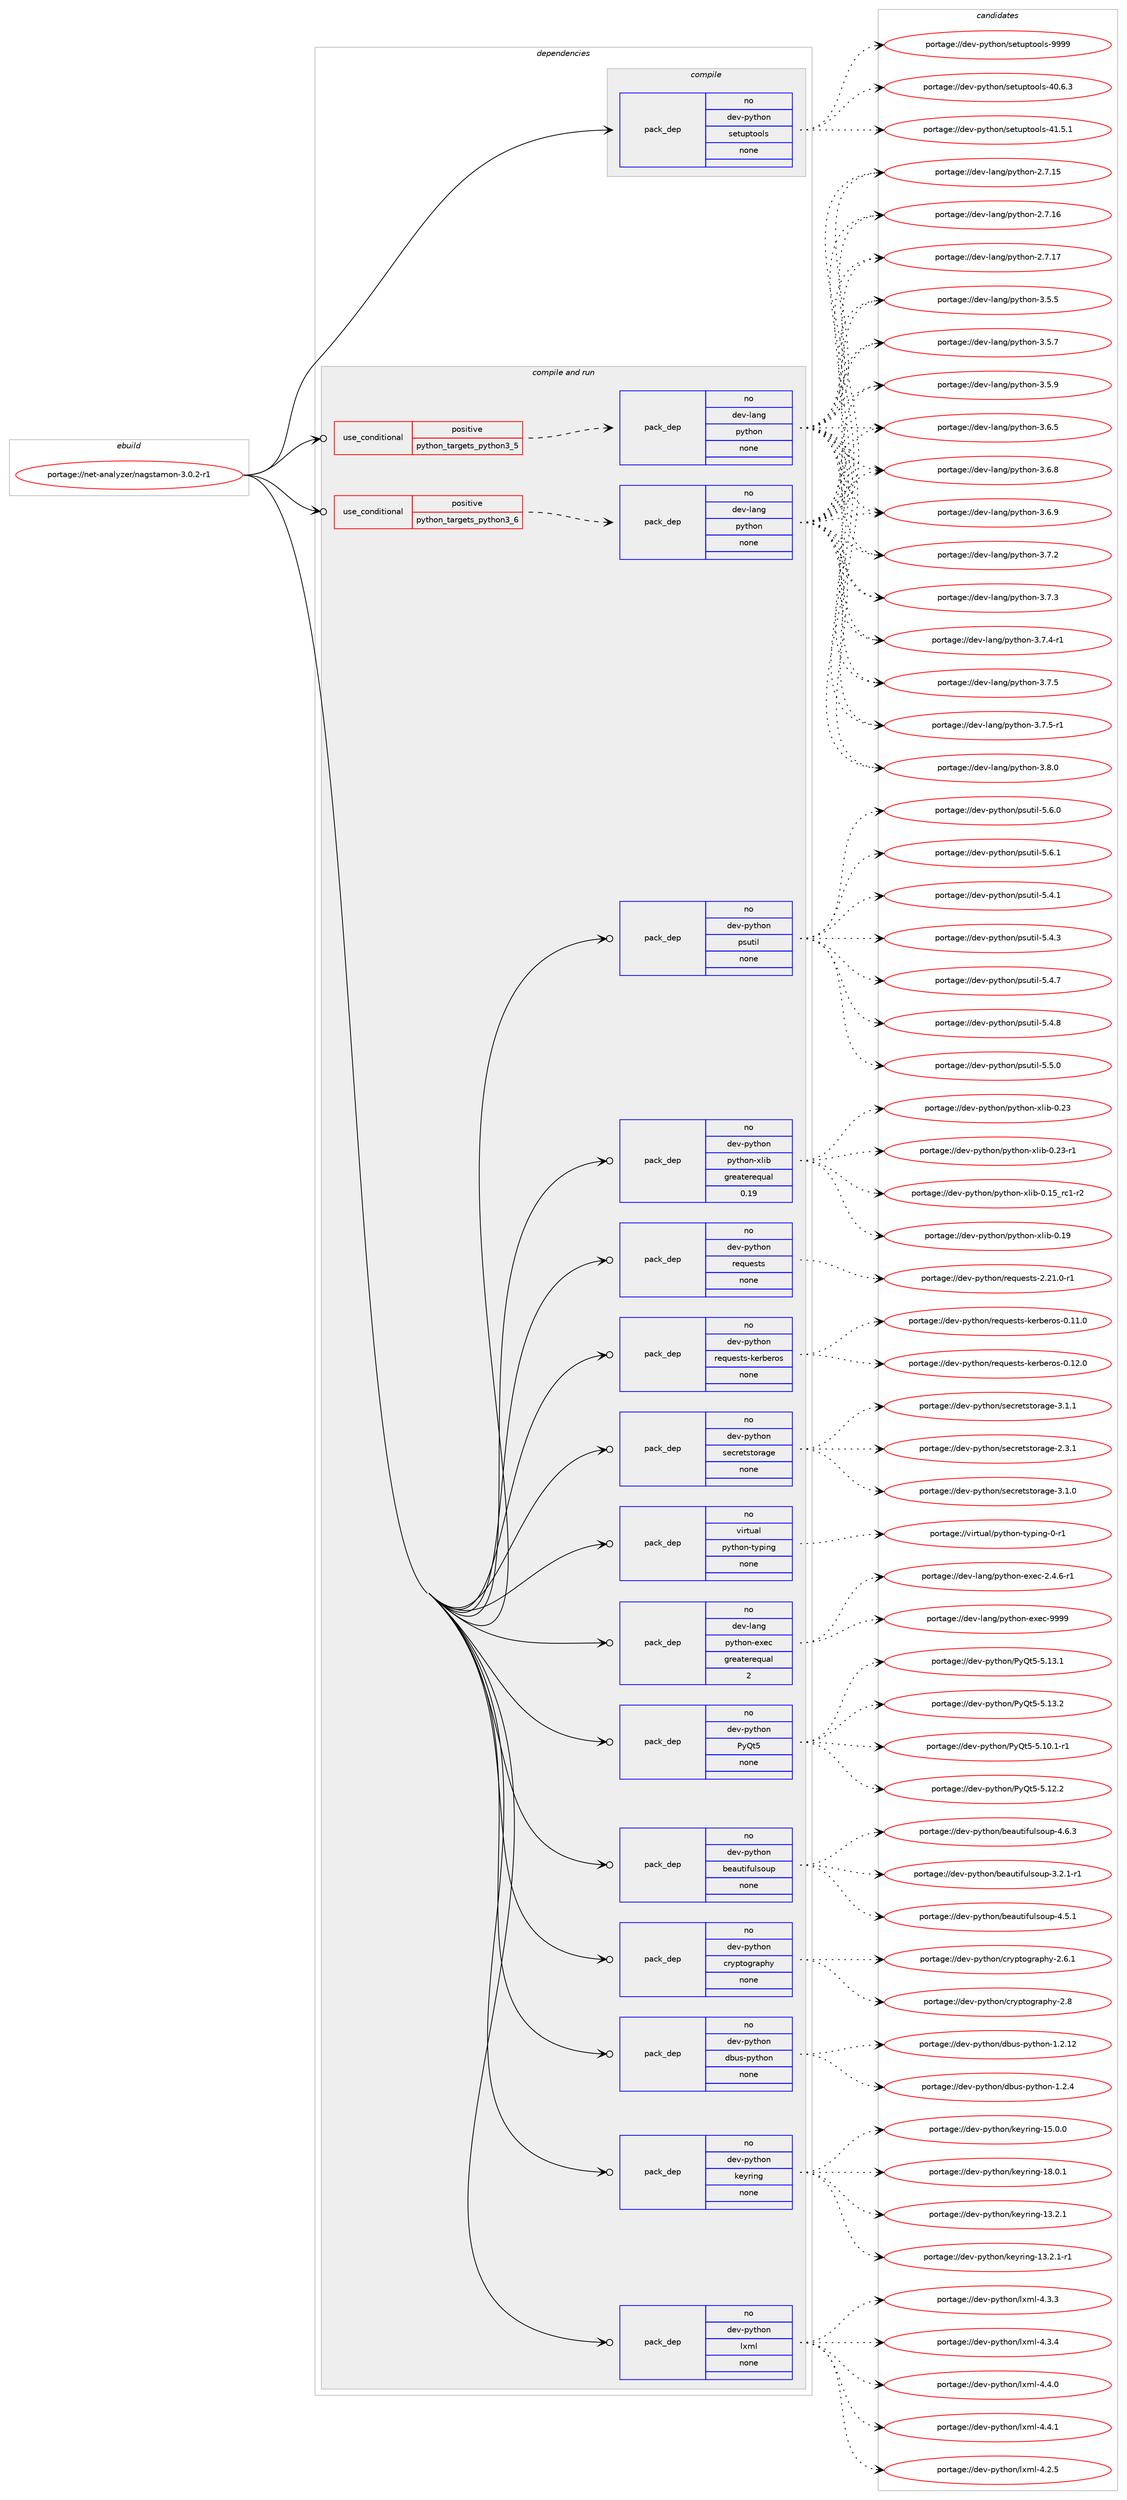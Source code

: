 digraph prolog {

# *************
# Graph options
# *************

newrank=true;
concentrate=true;
compound=true;
graph [rankdir=LR,fontname=Helvetica,fontsize=10,ranksep=1.5];#, ranksep=2.5, nodesep=0.2];
edge  [arrowhead=vee];
node  [fontname=Helvetica,fontsize=10];

# **********
# The ebuild
# **********

subgraph cluster_leftcol {
color=gray;
rank=same;
label=<<i>ebuild</i>>;
id [label="portage://net-analyzer/nagstamon-3.0.2-r1", color=red, width=4, href="../net-analyzer/nagstamon-3.0.2-r1.svg"];
}

# ****************
# The dependencies
# ****************

subgraph cluster_midcol {
color=gray;
label=<<i>dependencies</i>>;
subgraph cluster_compile {
fillcolor="#eeeeee";
style=filled;
label=<<i>compile</i>>;
subgraph pack254939 {
dependency347175 [label=<<TABLE BORDER="0" CELLBORDER="1" CELLSPACING="0" CELLPADDING="4" WIDTH="220"><TR><TD ROWSPAN="6" CELLPADDING="30">pack_dep</TD></TR><TR><TD WIDTH="110">no</TD></TR><TR><TD>dev-python</TD></TR><TR><TD>setuptools</TD></TR><TR><TD>none</TD></TR><TR><TD></TD></TR></TABLE>>, shape=none, color=blue];
}
id:e -> dependency347175:w [weight=20,style="solid",arrowhead="vee"];
}
subgraph cluster_compileandrun {
fillcolor="#eeeeee";
style=filled;
label=<<i>compile and run</i>>;
subgraph cond86533 {
dependency347176 [label=<<TABLE BORDER="0" CELLBORDER="1" CELLSPACING="0" CELLPADDING="4"><TR><TD ROWSPAN="3" CELLPADDING="10">use_conditional</TD></TR><TR><TD>positive</TD></TR><TR><TD>python_targets_python3_5</TD></TR></TABLE>>, shape=none, color=red];
subgraph pack254940 {
dependency347177 [label=<<TABLE BORDER="0" CELLBORDER="1" CELLSPACING="0" CELLPADDING="4" WIDTH="220"><TR><TD ROWSPAN="6" CELLPADDING="30">pack_dep</TD></TR><TR><TD WIDTH="110">no</TD></TR><TR><TD>dev-lang</TD></TR><TR><TD>python</TD></TR><TR><TD>none</TD></TR><TR><TD></TD></TR></TABLE>>, shape=none, color=blue];
}
dependency347176:e -> dependency347177:w [weight=20,style="dashed",arrowhead="vee"];
}
id:e -> dependency347176:w [weight=20,style="solid",arrowhead="odotvee"];
subgraph cond86534 {
dependency347178 [label=<<TABLE BORDER="0" CELLBORDER="1" CELLSPACING="0" CELLPADDING="4"><TR><TD ROWSPAN="3" CELLPADDING="10">use_conditional</TD></TR><TR><TD>positive</TD></TR><TR><TD>python_targets_python3_6</TD></TR></TABLE>>, shape=none, color=red];
subgraph pack254941 {
dependency347179 [label=<<TABLE BORDER="0" CELLBORDER="1" CELLSPACING="0" CELLPADDING="4" WIDTH="220"><TR><TD ROWSPAN="6" CELLPADDING="30">pack_dep</TD></TR><TR><TD WIDTH="110">no</TD></TR><TR><TD>dev-lang</TD></TR><TR><TD>python</TD></TR><TR><TD>none</TD></TR><TR><TD></TD></TR></TABLE>>, shape=none, color=blue];
}
dependency347178:e -> dependency347179:w [weight=20,style="dashed",arrowhead="vee"];
}
id:e -> dependency347178:w [weight=20,style="solid",arrowhead="odotvee"];
subgraph pack254942 {
dependency347180 [label=<<TABLE BORDER="0" CELLBORDER="1" CELLSPACING="0" CELLPADDING="4" WIDTH="220"><TR><TD ROWSPAN="6" CELLPADDING="30">pack_dep</TD></TR><TR><TD WIDTH="110">no</TD></TR><TR><TD>dev-lang</TD></TR><TR><TD>python-exec</TD></TR><TR><TD>greaterequal</TD></TR><TR><TD>2</TD></TR></TABLE>>, shape=none, color=blue];
}
id:e -> dependency347180:w [weight=20,style="solid",arrowhead="odotvee"];
subgraph pack254943 {
dependency347181 [label=<<TABLE BORDER="0" CELLBORDER="1" CELLSPACING="0" CELLPADDING="4" WIDTH="220"><TR><TD ROWSPAN="6" CELLPADDING="30">pack_dep</TD></TR><TR><TD WIDTH="110">no</TD></TR><TR><TD>dev-python</TD></TR><TR><TD>PyQt5</TD></TR><TR><TD>none</TD></TR><TR><TD></TD></TR></TABLE>>, shape=none, color=blue];
}
id:e -> dependency347181:w [weight=20,style="solid",arrowhead="odotvee"];
subgraph pack254944 {
dependency347182 [label=<<TABLE BORDER="0" CELLBORDER="1" CELLSPACING="0" CELLPADDING="4" WIDTH="220"><TR><TD ROWSPAN="6" CELLPADDING="30">pack_dep</TD></TR><TR><TD WIDTH="110">no</TD></TR><TR><TD>dev-python</TD></TR><TR><TD>beautifulsoup</TD></TR><TR><TD>none</TD></TR><TR><TD></TD></TR></TABLE>>, shape=none, color=blue];
}
id:e -> dependency347182:w [weight=20,style="solid",arrowhead="odotvee"];
subgraph pack254945 {
dependency347183 [label=<<TABLE BORDER="0" CELLBORDER="1" CELLSPACING="0" CELLPADDING="4" WIDTH="220"><TR><TD ROWSPAN="6" CELLPADDING="30">pack_dep</TD></TR><TR><TD WIDTH="110">no</TD></TR><TR><TD>dev-python</TD></TR><TR><TD>cryptography</TD></TR><TR><TD>none</TD></TR><TR><TD></TD></TR></TABLE>>, shape=none, color=blue];
}
id:e -> dependency347183:w [weight=20,style="solid",arrowhead="odotvee"];
subgraph pack254946 {
dependency347184 [label=<<TABLE BORDER="0" CELLBORDER="1" CELLSPACING="0" CELLPADDING="4" WIDTH="220"><TR><TD ROWSPAN="6" CELLPADDING="30">pack_dep</TD></TR><TR><TD WIDTH="110">no</TD></TR><TR><TD>dev-python</TD></TR><TR><TD>dbus-python</TD></TR><TR><TD>none</TD></TR><TR><TD></TD></TR></TABLE>>, shape=none, color=blue];
}
id:e -> dependency347184:w [weight=20,style="solid",arrowhead="odotvee"];
subgraph pack254947 {
dependency347185 [label=<<TABLE BORDER="0" CELLBORDER="1" CELLSPACING="0" CELLPADDING="4" WIDTH="220"><TR><TD ROWSPAN="6" CELLPADDING="30">pack_dep</TD></TR><TR><TD WIDTH="110">no</TD></TR><TR><TD>dev-python</TD></TR><TR><TD>keyring</TD></TR><TR><TD>none</TD></TR><TR><TD></TD></TR></TABLE>>, shape=none, color=blue];
}
id:e -> dependency347185:w [weight=20,style="solid",arrowhead="odotvee"];
subgraph pack254948 {
dependency347186 [label=<<TABLE BORDER="0" CELLBORDER="1" CELLSPACING="0" CELLPADDING="4" WIDTH="220"><TR><TD ROWSPAN="6" CELLPADDING="30">pack_dep</TD></TR><TR><TD WIDTH="110">no</TD></TR><TR><TD>dev-python</TD></TR><TR><TD>lxml</TD></TR><TR><TD>none</TD></TR><TR><TD></TD></TR></TABLE>>, shape=none, color=blue];
}
id:e -> dependency347186:w [weight=20,style="solid",arrowhead="odotvee"];
subgraph pack254949 {
dependency347187 [label=<<TABLE BORDER="0" CELLBORDER="1" CELLSPACING="0" CELLPADDING="4" WIDTH="220"><TR><TD ROWSPAN="6" CELLPADDING="30">pack_dep</TD></TR><TR><TD WIDTH="110">no</TD></TR><TR><TD>dev-python</TD></TR><TR><TD>psutil</TD></TR><TR><TD>none</TD></TR><TR><TD></TD></TR></TABLE>>, shape=none, color=blue];
}
id:e -> dependency347187:w [weight=20,style="solid",arrowhead="odotvee"];
subgraph pack254950 {
dependency347188 [label=<<TABLE BORDER="0" CELLBORDER="1" CELLSPACING="0" CELLPADDING="4" WIDTH="220"><TR><TD ROWSPAN="6" CELLPADDING="30">pack_dep</TD></TR><TR><TD WIDTH="110">no</TD></TR><TR><TD>dev-python</TD></TR><TR><TD>python-xlib</TD></TR><TR><TD>greaterequal</TD></TR><TR><TD>0.19</TD></TR></TABLE>>, shape=none, color=blue];
}
id:e -> dependency347188:w [weight=20,style="solid",arrowhead="odotvee"];
subgraph pack254951 {
dependency347189 [label=<<TABLE BORDER="0" CELLBORDER="1" CELLSPACING="0" CELLPADDING="4" WIDTH="220"><TR><TD ROWSPAN="6" CELLPADDING="30">pack_dep</TD></TR><TR><TD WIDTH="110">no</TD></TR><TR><TD>dev-python</TD></TR><TR><TD>requests</TD></TR><TR><TD>none</TD></TR><TR><TD></TD></TR></TABLE>>, shape=none, color=blue];
}
id:e -> dependency347189:w [weight=20,style="solid",arrowhead="odotvee"];
subgraph pack254952 {
dependency347190 [label=<<TABLE BORDER="0" CELLBORDER="1" CELLSPACING="0" CELLPADDING="4" WIDTH="220"><TR><TD ROWSPAN="6" CELLPADDING="30">pack_dep</TD></TR><TR><TD WIDTH="110">no</TD></TR><TR><TD>dev-python</TD></TR><TR><TD>requests-kerberos</TD></TR><TR><TD>none</TD></TR><TR><TD></TD></TR></TABLE>>, shape=none, color=blue];
}
id:e -> dependency347190:w [weight=20,style="solid",arrowhead="odotvee"];
subgraph pack254953 {
dependency347191 [label=<<TABLE BORDER="0" CELLBORDER="1" CELLSPACING="0" CELLPADDING="4" WIDTH="220"><TR><TD ROWSPAN="6" CELLPADDING="30">pack_dep</TD></TR><TR><TD WIDTH="110">no</TD></TR><TR><TD>dev-python</TD></TR><TR><TD>secretstorage</TD></TR><TR><TD>none</TD></TR><TR><TD></TD></TR></TABLE>>, shape=none, color=blue];
}
id:e -> dependency347191:w [weight=20,style="solid",arrowhead="odotvee"];
subgraph pack254954 {
dependency347192 [label=<<TABLE BORDER="0" CELLBORDER="1" CELLSPACING="0" CELLPADDING="4" WIDTH="220"><TR><TD ROWSPAN="6" CELLPADDING="30">pack_dep</TD></TR><TR><TD WIDTH="110">no</TD></TR><TR><TD>virtual</TD></TR><TR><TD>python-typing</TD></TR><TR><TD>none</TD></TR><TR><TD></TD></TR></TABLE>>, shape=none, color=blue];
}
id:e -> dependency347192:w [weight=20,style="solid",arrowhead="odotvee"];
}
subgraph cluster_run {
fillcolor="#eeeeee";
style=filled;
label=<<i>run</i>>;
}
}

# **************
# The candidates
# **************

subgraph cluster_choices {
rank=same;
color=gray;
label=<<i>candidates</i>>;

subgraph choice254939 {
color=black;
nodesep=1;
choiceportage100101118451121211161041111104711510111611711211611111110811545524846544651 [label="portage://dev-python/setuptools-40.6.3", color=red, width=4,href="../dev-python/setuptools-40.6.3.svg"];
choiceportage100101118451121211161041111104711510111611711211611111110811545524946534649 [label="portage://dev-python/setuptools-41.5.1", color=red, width=4,href="../dev-python/setuptools-41.5.1.svg"];
choiceportage10010111845112121116104111110471151011161171121161111111081154557575757 [label="portage://dev-python/setuptools-9999", color=red, width=4,href="../dev-python/setuptools-9999.svg"];
dependency347175:e -> choiceportage100101118451121211161041111104711510111611711211611111110811545524846544651:w [style=dotted,weight="100"];
dependency347175:e -> choiceportage100101118451121211161041111104711510111611711211611111110811545524946534649:w [style=dotted,weight="100"];
dependency347175:e -> choiceportage10010111845112121116104111110471151011161171121161111111081154557575757:w [style=dotted,weight="100"];
}
subgraph choice254940 {
color=black;
nodesep=1;
choiceportage10010111845108971101034711212111610411111045504655464953 [label="portage://dev-lang/python-2.7.15", color=red, width=4,href="../dev-lang/python-2.7.15.svg"];
choiceportage10010111845108971101034711212111610411111045504655464954 [label="portage://dev-lang/python-2.7.16", color=red, width=4,href="../dev-lang/python-2.7.16.svg"];
choiceportage10010111845108971101034711212111610411111045504655464955 [label="portage://dev-lang/python-2.7.17", color=red, width=4,href="../dev-lang/python-2.7.17.svg"];
choiceportage100101118451089711010347112121116104111110455146534653 [label="portage://dev-lang/python-3.5.5", color=red, width=4,href="../dev-lang/python-3.5.5.svg"];
choiceportage100101118451089711010347112121116104111110455146534655 [label="portage://dev-lang/python-3.5.7", color=red, width=4,href="../dev-lang/python-3.5.7.svg"];
choiceportage100101118451089711010347112121116104111110455146534657 [label="portage://dev-lang/python-3.5.9", color=red, width=4,href="../dev-lang/python-3.5.9.svg"];
choiceportage100101118451089711010347112121116104111110455146544653 [label="portage://dev-lang/python-3.6.5", color=red, width=4,href="../dev-lang/python-3.6.5.svg"];
choiceportage100101118451089711010347112121116104111110455146544656 [label="portage://dev-lang/python-3.6.8", color=red, width=4,href="../dev-lang/python-3.6.8.svg"];
choiceportage100101118451089711010347112121116104111110455146544657 [label="portage://dev-lang/python-3.6.9", color=red, width=4,href="../dev-lang/python-3.6.9.svg"];
choiceportage100101118451089711010347112121116104111110455146554650 [label="portage://dev-lang/python-3.7.2", color=red, width=4,href="../dev-lang/python-3.7.2.svg"];
choiceportage100101118451089711010347112121116104111110455146554651 [label="portage://dev-lang/python-3.7.3", color=red, width=4,href="../dev-lang/python-3.7.3.svg"];
choiceportage1001011184510897110103471121211161041111104551465546524511449 [label="portage://dev-lang/python-3.7.4-r1", color=red, width=4,href="../dev-lang/python-3.7.4-r1.svg"];
choiceportage100101118451089711010347112121116104111110455146554653 [label="portage://dev-lang/python-3.7.5", color=red, width=4,href="../dev-lang/python-3.7.5.svg"];
choiceportage1001011184510897110103471121211161041111104551465546534511449 [label="portage://dev-lang/python-3.7.5-r1", color=red, width=4,href="../dev-lang/python-3.7.5-r1.svg"];
choiceportage100101118451089711010347112121116104111110455146564648 [label="portage://dev-lang/python-3.8.0", color=red, width=4,href="../dev-lang/python-3.8.0.svg"];
dependency347177:e -> choiceportage10010111845108971101034711212111610411111045504655464953:w [style=dotted,weight="100"];
dependency347177:e -> choiceportage10010111845108971101034711212111610411111045504655464954:w [style=dotted,weight="100"];
dependency347177:e -> choiceportage10010111845108971101034711212111610411111045504655464955:w [style=dotted,weight="100"];
dependency347177:e -> choiceportage100101118451089711010347112121116104111110455146534653:w [style=dotted,weight="100"];
dependency347177:e -> choiceportage100101118451089711010347112121116104111110455146534655:w [style=dotted,weight="100"];
dependency347177:e -> choiceportage100101118451089711010347112121116104111110455146534657:w [style=dotted,weight="100"];
dependency347177:e -> choiceportage100101118451089711010347112121116104111110455146544653:w [style=dotted,weight="100"];
dependency347177:e -> choiceportage100101118451089711010347112121116104111110455146544656:w [style=dotted,weight="100"];
dependency347177:e -> choiceportage100101118451089711010347112121116104111110455146544657:w [style=dotted,weight="100"];
dependency347177:e -> choiceportage100101118451089711010347112121116104111110455146554650:w [style=dotted,weight="100"];
dependency347177:e -> choiceportage100101118451089711010347112121116104111110455146554651:w [style=dotted,weight="100"];
dependency347177:e -> choiceportage1001011184510897110103471121211161041111104551465546524511449:w [style=dotted,weight="100"];
dependency347177:e -> choiceportage100101118451089711010347112121116104111110455146554653:w [style=dotted,weight="100"];
dependency347177:e -> choiceportage1001011184510897110103471121211161041111104551465546534511449:w [style=dotted,weight="100"];
dependency347177:e -> choiceportage100101118451089711010347112121116104111110455146564648:w [style=dotted,weight="100"];
}
subgraph choice254941 {
color=black;
nodesep=1;
choiceportage10010111845108971101034711212111610411111045504655464953 [label="portage://dev-lang/python-2.7.15", color=red, width=4,href="../dev-lang/python-2.7.15.svg"];
choiceportage10010111845108971101034711212111610411111045504655464954 [label="portage://dev-lang/python-2.7.16", color=red, width=4,href="../dev-lang/python-2.7.16.svg"];
choiceportage10010111845108971101034711212111610411111045504655464955 [label="portage://dev-lang/python-2.7.17", color=red, width=4,href="../dev-lang/python-2.7.17.svg"];
choiceportage100101118451089711010347112121116104111110455146534653 [label="portage://dev-lang/python-3.5.5", color=red, width=4,href="../dev-lang/python-3.5.5.svg"];
choiceportage100101118451089711010347112121116104111110455146534655 [label="portage://dev-lang/python-3.5.7", color=red, width=4,href="../dev-lang/python-3.5.7.svg"];
choiceportage100101118451089711010347112121116104111110455146534657 [label="portage://dev-lang/python-3.5.9", color=red, width=4,href="../dev-lang/python-3.5.9.svg"];
choiceportage100101118451089711010347112121116104111110455146544653 [label="portage://dev-lang/python-3.6.5", color=red, width=4,href="../dev-lang/python-3.6.5.svg"];
choiceportage100101118451089711010347112121116104111110455146544656 [label="portage://dev-lang/python-3.6.8", color=red, width=4,href="../dev-lang/python-3.6.8.svg"];
choiceportage100101118451089711010347112121116104111110455146544657 [label="portage://dev-lang/python-3.6.9", color=red, width=4,href="../dev-lang/python-3.6.9.svg"];
choiceportage100101118451089711010347112121116104111110455146554650 [label="portage://dev-lang/python-3.7.2", color=red, width=4,href="../dev-lang/python-3.7.2.svg"];
choiceportage100101118451089711010347112121116104111110455146554651 [label="portage://dev-lang/python-3.7.3", color=red, width=4,href="../dev-lang/python-3.7.3.svg"];
choiceportage1001011184510897110103471121211161041111104551465546524511449 [label="portage://dev-lang/python-3.7.4-r1", color=red, width=4,href="../dev-lang/python-3.7.4-r1.svg"];
choiceportage100101118451089711010347112121116104111110455146554653 [label="portage://dev-lang/python-3.7.5", color=red, width=4,href="../dev-lang/python-3.7.5.svg"];
choiceportage1001011184510897110103471121211161041111104551465546534511449 [label="portage://dev-lang/python-3.7.5-r1", color=red, width=4,href="../dev-lang/python-3.7.5-r1.svg"];
choiceportage100101118451089711010347112121116104111110455146564648 [label="portage://dev-lang/python-3.8.0", color=red, width=4,href="../dev-lang/python-3.8.0.svg"];
dependency347179:e -> choiceportage10010111845108971101034711212111610411111045504655464953:w [style=dotted,weight="100"];
dependency347179:e -> choiceportage10010111845108971101034711212111610411111045504655464954:w [style=dotted,weight="100"];
dependency347179:e -> choiceportage10010111845108971101034711212111610411111045504655464955:w [style=dotted,weight="100"];
dependency347179:e -> choiceportage100101118451089711010347112121116104111110455146534653:w [style=dotted,weight="100"];
dependency347179:e -> choiceportage100101118451089711010347112121116104111110455146534655:w [style=dotted,weight="100"];
dependency347179:e -> choiceportage100101118451089711010347112121116104111110455146534657:w [style=dotted,weight="100"];
dependency347179:e -> choiceportage100101118451089711010347112121116104111110455146544653:w [style=dotted,weight="100"];
dependency347179:e -> choiceportage100101118451089711010347112121116104111110455146544656:w [style=dotted,weight="100"];
dependency347179:e -> choiceportage100101118451089711010347112121116104111110455146544657:w [style=dotted,weight="100"];
dependency347179:e -> choiceportage100101118451089711010347112121116104111110455146554650:w [style=dotted,weight="100"];
dependency347179:e -> choiceportage100101118451089711010347112121116104111110455146554651:w [style=dotted,weight="100"];
dependency347179:e -> choiceportage1001011184510897110103471121211161041111104551465546524511449:w [style=dotted,weight="100"];
dependency347179:e -> choiceportage100101118451089711010347112121116104111110455146554653:w [style=dotted,weight="100"];
dependency347179:e -> choiceportage1001011184510897110103471121211161041111104551465546534511449:w [style=dotted,weight="100"];
dependency347179:e -> choiceportage100101118451089711010347112121116104111110455146564648:w [style=dotted,weight="100"];
}
subgraph choice254942 {
color=black;
nodesep=1;
choiceportage10010111845108971101034711212111610411111045101120101994550465246544511449 [label="portage://dev-lang/python-exec-2.4.6-r1", color=red, width=4,href="../dev-lang/python-exec-2.4.6-r1.svg"];
choiceportage10010111845108971101034711212111610411111045101120101994557575757 [label="portage://dev-lang/python-exec-9999", color=red, width=4,href="../dev-lang/python-exec-9999.svg"];
dependency347180:e -> choiceportage10010111845108971101034711212111610411111045101120101994550465246544511449:w [style=dotted,weight="100"];
dependency347180:e -> choiceportage10010111845108971101034711212111610411111045101120101994557575757:w [style=dotted,weight="100"];
}
subgraph choice254943 {
color=black;
nodesep=1;
choiceportage1001011184511212111610411111047801218111653455346494846494511449 [label="portage://dev-python/PyQt5-5.10.1-r1", color=red, width=4,href="../dev-python/PyQt5-5.10.1-r1.svg"];
choiceportage100101118451121211161041111104780121811165345534649504650 [label="portage://dev-python/PyQt5-5.12.2", color=red, width=4,href="../dev-python/PyQt5-5.12.2.svg"];
choiceportage100101118451121211161041111104780121811165345534649514649 [label="portage://dev-python/PyQt5-5.13.1", color=red, width=4,href="../dev-python/PyQt5-5.13.1.svg"];
choiceportage100101118451121211161041111104780121811165345534649514650 [label="portage://dev-python/PyQt5-5.13.2", color=red, width=4,href="../dev-python/PyQt5-5.13.2.svg"];
dependency347181:e -> choiceportage1001011184511212111610411111047801218111653455346494846494511449:w [style=dotted,weight="100"];
dependency347181:e -> choiceportage100101118451121211161041111104780121811165345534649504650:w [style=dotted,weight="100"];
dependency347181:e -> choiceportage100101118451121211161041111104780121811165345534649514649:w [style=dotted,weight="100"];
dependency347181:e -> choiceportage100101118451121211161041111104780121811165345534649514650:w [style=dotted,weight="100"];
}
subgraph choice254944 {
color=black;
nodesep=1;
choiceportage100101118451121211161041111104798101971171161051021171081151111171124551465046494511449 [label="portage://dev-python/beautifulsoup-3.2.1-r1", color=red, width=4,href="../dev-python/beautifulsoup-3.2.1-r1.svg"];
choiceportage10010111845112121116104111110479810197117116105102117108115111117112455246534649 [label="portage://dev-python/beautifulsoup-4.5.1", color=red, width=4,href="../dev-python/beautifulsoup-4.5.1.svg"];
choiceportage10010111845112121116104111110479810197117116105102117108115111117112455246544651 [label="portage://dev-python/beautifulsoup-4.6.3", color=red, width=4,href="../dev-python/beautifulsoup-4.6.3.svg"];
dependency347182:e -> choiceportage100101118451121211161041111104798101971171161051021171081151111171124551465046494511449:w [style=dotted,weight="100"];
dependency347182:e -> choiceportage10010111845112121116104111110479810197117116105102117108115111117112455246534649:w [style=dotted,weight="100"];
dependency347182:e -> choiceportage10010111845112121116104111110479810197117116105102117108115111117112455246544651:w [style=dotted,weight="100"];
}
subgraph choice254945 {
color=black;
nodesep=1;
choiceportage10010111845112121116104111110479911412111211611110311497112104121455046544649 [label="portage://dev-python/cryptography-2.6.1", color=red, width=4,href="../dev-python/cryptography-2.6.1.svg"];
choiceportage1001011184511212111610411111047991141211121161111031149711210412145504656 [label="portage://dev-python/cryptography-2.8", color=red, width=4,href="../dev-python/cryptography-2.8.svg"];
dependency347183:e -> choiceportage10010111845112121116104111110479911412111211611110311497112104121455046544649:w [style=dotted,weight="100"];
dependency347183:e -> choiceportage1001011184511212111610411111047991141211121161111031149711210412145504656:w [style=dotted,weight="100"];
}
subgraph choice254946 {
color=black;
nodesep=1;
choiceportage1001011184511212111610411111047100981171154511212111610411111045494650464950 [label="portage://dev-python/dbus-python-1.2.12", color=red, width=4,href="../dev-python/dbus-python-1.2.12.svg"];
choiceportage10010111845112121116104111110471009811711545112121116104111110454946504652 [label="portage://dev-python/dbus-python-1.2.4", color=red, width=4,href="../dev-python/dbus-python-1.2.4.svg"];
dependency347184:e -> choiceportage1001011184511212111610411111047100981171154511212111610411111045494650464950:w [style=dotted,weight="100"];
dependency347184:e -> choiceportage10010111845112121116104111110471009811711545112121116104111110454946504652:w [style=dotted,weight="100"];
}
subgraph choice254947 {
color=black;
nodesep=1;
choiceportage100101118451121211161041111104710710112111410511010345495146504649 [label="portage://dev-python/keyring-13.2.1", color=red, width=4,href="../dev-python/keyring-13.2.1.svg"];
choiceportage1001011184511212111610411111047107101121114105110103454951465046494511449 [label="portage://dev-python/keyring-13.2.1-r1", color=red, width=4,href="../dev-python/keyring-13.2.1-r1.svg"];
choiceportage100101118451121211161041111104710710112111410511010345495346484648 [label="portage://dev-python/keyring-15.0.0", color=red, width=4,href="../dev-python/keyring-15.0.0.svg"];
choiceportage100101118451121211161041111104710710112111410511010345495646484649 [label="portage://dev-python/keyring-18.0.1", color=red, width=4,href="../dev-python/keyring-18.0.1.svg"];
dependency347185:e -> choiceportage100101118451121211161041111104710710112111410511010345495146504649:w [style=dotted,weight="100"];
dependency347185:e -> choiceportage1001011184511212111610411111047107101121114105110103454951465046494511449:w [style=dotted,weight="100"];
dependency347185:e -> choiceportage100101118451121211161041111104710710112111410511010345495346484648:w [style=dotted,weight="100"];
dependency347185:e -> choiceportage100101118451121211161041111104710710112111410511010345495646484649:w [style=dotted,weight="100"];
}
subgraph choice254948 {
color=black;
nodesep=1;
choiceportage1001011184511212111610411111047108120109108455246504653 [label="portage://dev-python/lxml-4.2.5", color=red, width=4,href="../dev-python/lxml-4.2.5.svg"];
choiceportage1001011184511212111610411111047108120109108455246514651 [label="portage://dev-python/lxml-4.3.3", color=red, width=4,href="../dev-python/lxml-4.3.3.svg"];
choiceportage1001011184511212111610411111047108120109108455246514652 [label="portage://dev-python/lxml-4.3.4", color=red, width=4,href="../dev-python/lxml-4.3.4.svg"];
choiceportage1001011184511212111610411111047108120109108455246524648 [label="portage://dev-python/lxml-4.4.0", color=red, width=4,href="../dev-python/lxml-4.4.0.svg"];
choiceportage1001011184511212111610411111047108120109108455246524649 [label="portage://dev-python/lxml-4.4.1", color=red, width=4,href="../dev-python/lxml-4.4.1.svg"];
dependency347186:e -> choiceportage1001011184511212111610411111047108120109108455246504653:w [style=dotted,weight="100"];
dependency347186:e -> choiceportage1001011184511212111610411111047108120109108455246514651:w [style=dotted,weight="100"];
dependency347186:e -> choiceportage1001011184511212111610411111047108120109108455246514652:w [style=dotted,weight="100"];
dependency347186:e -> choiceportage1001011184511212111610411111047108120109108455246524648:w [style=dotted,weight="100"];
dependency347186:e -> choiceportage1001011184511212111610411111047108120109108455246524649:w [style=dotted,weight="100"];
}
subgraph choice254949 {
color=black;
nodesep=1;
choiceportage1001011184511212111610411111047112115117116105108455346524649 [label="portage://dev-python/psutil-5.4.1", color=red, width=4,href="../dev-python/psutil-5.4.1.svg"];
choiceportage1001011184511212111610411111047112115117116105108455346524651 [label="portage://dev-python/psutil-5.4.3", color=red, width=4,href="../dev-python/psutil-5.4.3.svg"];
choiceportage1001011184511212111610411111047112115117116105108455346524655 [label="portage://dev-python/psutil-5.4.7", color=red, width=4,href="../dev-python/psutil-5.4.7.svg"];
choiceportage1001011184511212111610411111047112115117116105108455346524656 [label="portage://dev-python/psutil-5.4.8", color=red, width=4,href="../dev-python/psutil-5.4.8.svg"];
choiceportage1001011184511212111610411111047112115117116105108455346534648 [label="portage://dev-python/psutil-5.5.0", color=red, width=4,href="../dev-python/psutil-5.5.0.svg"];
choiceportage1001011184511212111610411111047112115117116105108455346544648 [label="portage://dev-python/psutil-5.6.0", color=red, width=4,href="../dev-python/psutil-5.6.0.svg"];
choiceportage1001011184511212111610411111047112115117116105108455346544649 [label="portage://dev-python/psutil-5.6.1", color=red, width=4,href="../dev-python/psutil-5.6.1.svg"];
dependency347187:e -> choiceportage1001011184511212111610411111047112115117116105108455346524649:w [style=dotted,weight="100"];
dependency347187:e -> choiceportage1001011184511212111610411111047112115117116105108455346524651:w [style=dotted,weight="100"];
dependency347187:e -> choiceportage1001011184511212111610411111047112115117116105108455346524655:w [style=dotted,weight="100"];
dependency347187:e -> choiceportage1001011184511212111610411111047112115117116105108455346524656:w [style=dotted,weight="100"];
dependency347187:e -> choiceportage1001011184511212111610411111047112115117116105108455346534648:w [style=dotted,weight="100"];
dependency347187:e -> choiceportage1001011184511212111610411111047112115117116105108455346544648:w [style=dotted,weight="100"];
dependency347187:e -> choiceportage1001011184511212111610411111047112115117116105108455346544649:w [style=dotted,weight="100"];
}
subgraph choice254950 {
color=black;
nodesep=1;
choiceportage1001011184511212111610411111047112121116104111110451201081059845484649539511499494511450 [label="portage://dev-python/python-xlib-0.15_rc1-r2", color=red, width=4,href="../dev-python/python-xlib-0.15_rc1-r2.svg"];
choiceportage100101118451121211161041111104711212111610411111045120108105984548464957 [label="portage://dev-python/python-xlib-0.19", color=red, width=4,href="../dev-python/python-xlib-0.19.svg"];
choiceportage100101118451121211161041111104711212111610411111045120108105984548465051 [label="portage://dev-python/python-xlib-0.23", color=red, width=4,href="../dev-python/python-xlib-0.23.svg"];
choiceportage1001011184511212111610411111047112121116104111110451201081059845484650514511449 [label="portage://dev-python/python-xlib-0.23-r1", color=red, width=4,href="../dev-python/python-xlib-0.23-r1.svg"];
dependency347188:e -> choiceportage1001011184511212111610411111047112121116104111110451201081059845484649539511499494511450:w [style=dotted,weight="100"];
dependency347188:e -> choiceportage100101118451121211161041111104711212111610411111045120108105984548464957:w [style=dotted,weight="100"];
dependency347188:e -> choiceportage100101118451121211161041111104711212111610411111045120108105984548465051:w [style=dotted,weight="100"];
dependency347188:e -> choiceportage1001011184511212111610411111047112121116104111110451201081059845484650514511449:w [style=dotted,weight="100"];
}
subgraph choice254951 {
color=black;
nodesep=1;
choiceportage1001011184511212111610411111047114101113117101115116115455046504946484511449 [label="portage://dev-python/requests-2.21.0-r1", color=red, width=4,href="../dev-python/requests-2.21.0-r1.svg"];
dependency347189:e -> choiceportage1001011184511212111610411111047114101113117101115116115455046504946484511449:w [style=dotted,weight="100"];
}
subgraph choice254952 {
color=black;
nodesep=1;
choiceportage1001011184511212111610411111047114101113117101115116115451071011149810111411111545484649494648 [label="portage://dev-python/requests-kerberos-0.11.0", color=red, width=4,href="../dev-python/requests-kerberos-0.11.0.svg"];
choiceportage1001011184511212111610411111047114101113117101115116115451071011149810111411111545484649504648 [label="portage://dev-python/requests-kerberos-0.12.0", color=red, width=4,href="../dev-python/requests-kerberos-0.12.0.svg"];
dependency347190:e -> choiceportage1001011184511212111610411111047114101113117101115116115451071011149810111411111545484649494648:w [style=dotted,weight="100"];
dependency347190:e -> choiceportage1001011184511212111610411111047114101113117101115116115451071011149810111411111545484649504648:w [style=dotted,weight="100"];
}
subgraph choice254953 {
color=black;
nodesep=1;
choiceportage10010111845112121116104111110471151019911410111611511611111497103101455046514649 [label="portage://dev-python/secretstorage-2.3.1", color=red, width=4,href="../dev-python/secretstorage-2.3.1.svg"];
choiceportage10010111845112121116104111110471151019911410111611511611111497103101455146494648 [label="portage://dev-python/secretstorage-3.1.0", color=red, width=4,href="../dev-python/secretstorage-3.1.0.svg"];
choiceportage10010111845112121116104111110471151019911410111611511611111497103101455146494649 [label="portage://dev-python/secretstorage-3.1.1", color=red, width=4,href="../dev-python/secretstorage-3.1.1.svg"];
dependency347191:e -> choiceportage10010111845112121116104111110471151019911410111611511611111497103101455046514649:w [style=dotted,weight="100"];
dependency347191:e -> choiceportage10010111845112121116104111110471151019911410111611511611111497103101455146494648:w [style=dotted,weight="100"];
dependency347191:e -> choiceportage10010111845112121116104111110471151019911410111611511611111497103101455146494649:w [style=dotted,weight="100"];
}
subgraph choice254954 {
color=black;
nodesep=1;
choiceportage11810511411611797108471121211161041111104511612111210511010345484511449 [label="portage://virtual/python-typing-0-r1", color=red, width=4,href="../virtual/python-typing-0-r1.svg"];
dependency347192:e -> choiceportage11810511411611797108471121211161041111104511612111210511010345484511449:w [style=dotted,weight="100"];
}
}

}
